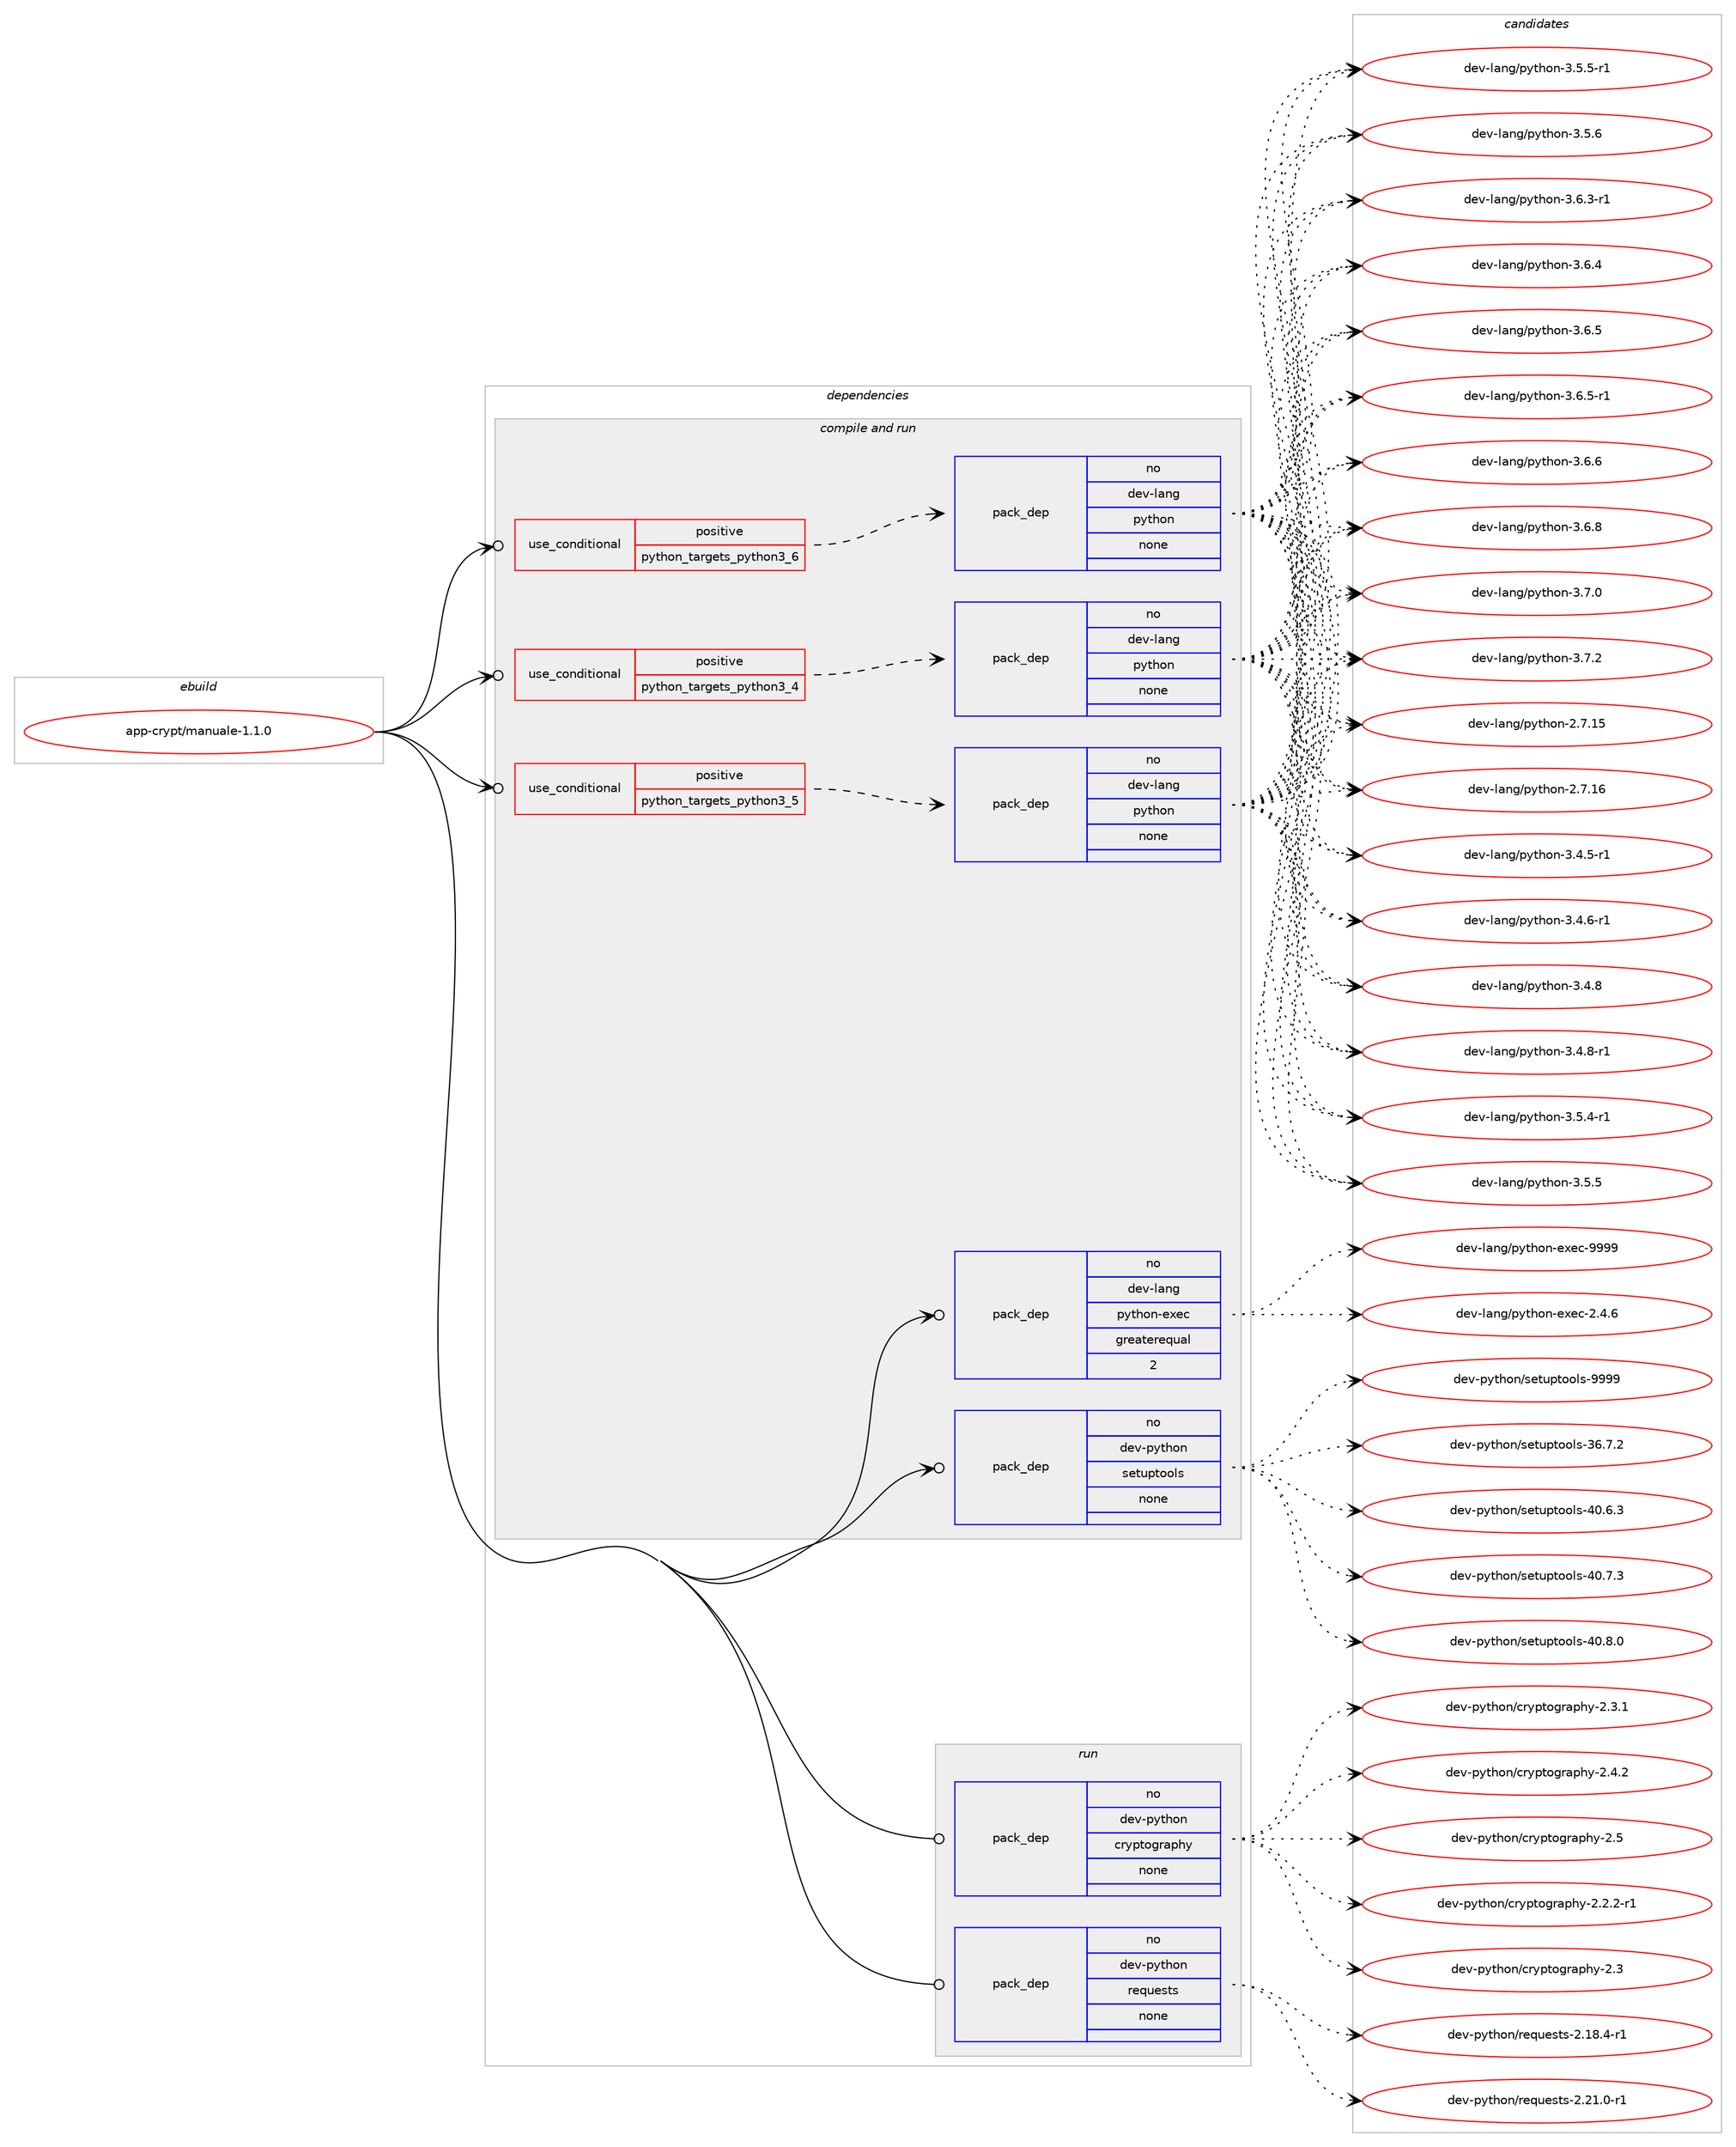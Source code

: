 digraph prolog {

# *************
# Graph options
# *************

newrank=true;
concentrate=true;
compound=true;
graph [rankdir=LR,fontname=Helvetica,fontsize=10,ranksep=1.5];#, ranksep=2.5, nodesep=0.2];
edge  [arrowhead=vee];
node  [fontname=Helvetica,fontsize=10];

# **********
# The ebuild
# **********

subgraph cluster_leftcol {
color=gray;
rank=same;
label=<<i>ebuild</i>>;
id [label="app-crypt/manuale-1.1.0", color=red, width=4, href="../app-crypt/manuale-1.1.0.svg"];
}

# ****************
# The dependencies
# ****************

subgraph cluster_midcol {
color=gray;
label=<<i>dependencies</i>>;
subgraph cluster_compile {
fillcolor="#eeeeee";
style=filled;
label=<<i>compile</i>>;
}
subgraph cluster_compileandrun {
fillcolor="#eeeeee";
style=filled;
label=<<i>compile and run</i>>;
subgraph cond347803 {
dependency1276230 [label=<<TABLE BORDER="0" CELLBORDER="1" CELLSPACING="0" CELLPADDING="4"><TR><TD ROWSPAN="3" CELLPADDING="10">use_conditional</TD></TR><TR><TD>positive</TD></TR><TR><TD>python_targets_python3_4</TD></TR></TABLE>>, shape=none, color=red];
subgraph pack908595 {
dependency1276231 [label=<<TABLE BORDER="0" CELLBORDER="1" CELLSPACING="0" CELLPADDING="4" WIDTH="220"><TR><TD ROWSPAN="6" CELLPADDING="30">pack_dep</TD></TR><TR><TD WIDTH="110">no</TD></TR><TR><TD>dev-lang</TD></TR><TR><TD>python</TD></TR><TR><TD>none</TD></TR><TR><TD></TD></TR></TABLE>>, shape=none, color=blue];
}
dependency1276230:e -> dependency1276231:w [weight=20,style="dashed",arrowhead="vee"];
}
id:e -> dependency1276230:w [weight=20,style="solid",arrowhead="odotvee"];
subgraph cond347804 {
dependency1276232 [label=<<TABLE BORDER="0" CELLBORDER="1" CELLSPACING="0" CELLPADDING="4"><TR><TD ROWSPAN="3" CELLPADDING="10">use_conditional</TD></TR><TR><TD>positive</TD></TR><TR><TD>python_targets_python3_5</TD></TR></TABLE>>, shape=none, color=red];
subgraph pack908596 {
dependency1276233 [label=<<TABLE BORDER="0" CELLBORDER="1" CELLSPACING="0" CELLPADDING="4" WIDTH="220"><TR><TD ROWSPAN="6" CELLPADDING="30">pack_dep</TD></TR><TR><TD WIDTH="110">no</TD></TR><TR><TD>dev-lang</TD></TR><TR><TD>python</TD></TR><TR><TD>none</TD></TR><TR><TD></TD></TR></TABLE>>, shape=none, color=blue];
}
dependency1276232:e -> dependency1276233:w [weight=20,style="dashed",arrowhead="vee"];
}
id:e -> dependency1276232:w [weight=20,style="solid",arrowhead="odotvee"];
subgraph cond347805 {
dependency1276234 [label=<<TABLE BORDER="0" CELLBORDER="1" CELLSPACING="0" CELLPADDING="4"><TR><TD ROWSPAN="3" CELLPADDING="10">use_conditional</TD></TR><TR><TD>positive</TD></TR><TR><TD>python_targets_python3_6</TD></TR></TABLE>>, shape=none, color=red];
subgraph pack908597 {
dependency1276235 [label=<<TABLE BORDER="0" CELLBORDER="1" CELLSPACING="0" CELLPADDING="4" WIDTH="220"><TR><TD ROWSPAN="6" CELLPADDING="30">pack_dep</TD></TR><TR><TD WIDTH="110">no</TD></TR><TR><TD>dev-lang</TD></TR><TR><TD>python</TD></TR><TR><TD>none</TD></TR><TR><TD></TD></TR></TABLE>>, shape=none, color=blue];
}
dependency1276234:e -> dependency1276235:w [weight=20,style="dashed",arrowhead="vee"];
}
id:e -> dependency1276234:w [weight=20,style="solid",arrowhead="odotvee"];
subgraph pack908598 {
dependency1276236 [label=<<TABLE BORDER="0" CELLBORDER="1" CELLSPACING="0" CELLPADDING="4" WIDTH="220"><TR><TD ROWSPAN="6" CELLPADDING="30">pack_dep</TD></TR><TR><TD WIDTH="110">no</TD></TR><TR><TD>dev-lang</TD></TR><TR><TD>python-exec</TD></TR><TR><TD>greaterequal</TD></TR><TR><TD>2</TD></TR></TABLE>>, shape=none, color=blue];
}
id:e -> dependency1276236:w [weight=20,style="solid",arrowhead="odotvee"];
subgraph pack908599 {
dependency1276237 [label=<<TABLE BORDER="0" CELLBORDER="1" CELLSPACING="0" CELLPADDING="4" WIDTH="220"><TR><TD ROWSPAN="6" CELLPADDING="30">pack_dep</TD></TR><TR><TD WIDTH="110">no</TD></TR><TR><TD>dev-python</TD></TR><TR><TD>setuptools</TD></TR><TR><TD>none</TD></TR><TR><TD></TD></TR></TABLE>>, shape=none, color=blue];
}
id:e -> dependency1276237:w [weight=20,style="solid",arrowhead="odotvee"];
}
subgraph cluster_run {
fillcolor="#eeeeee";
style=filled;
label=<<i>run</i>>;
subgraph pack908600 {
dependency1276238 [label=<<TABLE BORDER="0" CELLBORDER="1" CELLSPACING="0" CELLPADDING="4" WIDTH="220"><TR><TD ROWSPAN="6" CELLPADDING="30">pack_dep</TD></TR><TR><TD WIDTH="110">no</TD></TR><TR><TD>dev-python</TD></TR><TR><TD>cryptography</TD></TR><TR><TD>none</TD></TR><TR><TD></TD></TR></TABLE>>, shape=none, color=blue];
}
id:e -> dependency1276238:w [weight=20,style="solid",arrowhead="odot"];
subgraph pack908601 {
dependency1276239 [label=<<TABLE BORDER="0" CELLBORDER="1" CELLSPACING="0" CELLPADDING="4" WIDTH="220"><TR><TD ROWSPAN="6" CELLPADDING="30">pack_dep</TD></TR><TR><TD WIDTH="110">no</TD></TR><TR><TD>dev-python</TD></TR><TR><TD>requests</TD></TR><TR><TD>none</TD></TR><TR><TD></TD></TR></TABLE>>, shape=none, color=blue];
}
id:e -> dependency1276239:w [weight=20,style="solid",arrowhead="odot"];
}
}

# **************
# The candidates
# **************

subgraph cluster_choices {
rank=same;
color=gray;
label=<<i>candidates</i>>;

subgraph choice908595 {
color=black;
nodesep=1;
choice10010111845108971101034711212111610411111045504655464953 [label="dev-lang/python-2.7.15", color=red, width=4,href="../dev-lang/python-2.7.15.svg"];
choice10010111845108971101034711212111610411111045504655464954 [label="dev-lang/python-2.7.16", color=red, width=4,href="../dev-lang/python-2.7.16.svg"];
choice1001011184510897110103471121211161041111104551465246534511449 [label="dev-lang/python-3.4.5-r1", color=red, width=4,href="../dev-lang/python-3.4.5-r1.svg"];
choice1001011184510897110103471121211161041111104551465246544511449 [label="dev-lang/python-3.4.6-r1", color=red, width=4,href="../dev-lang/python-3.4.6-r1.svg"];
choice100101118451089711010347112121116104111110455146524656 [label="dev-lang/python-3.4.8", color=red, width=4,href="../dev-lang/python-3.4.8.svg"];
choice1001011184510897110103471121211161041111104551465246564511449 [label="dev-lang/python-3.4.8-r1", color=red, width=4,href="../dev-lang/python-3.4.8-r1.svg"];
choice1001011184510897110103471121211161041111104551465346524511449 [label="dev-lang/python-3.5.4-r1", color=red, width=4,href="../dev-lang/python-3.5.4-r1.svg"];
choice100101118451089711010347112121116104111110455146534653 [label="dev-lang/python-3.5.5", color=red, width=4,href="../dev-lang/python-3.5.5.svg"];
choice1001011184510897110103471121211161041111104551465346534511449 [label="dev-lang/python-3.5.5-r1", color=red, width=4,href="../dev-lang/python-3.5.5-r1.svg"];
choice100101118451089711010347112121116104111110455146534654 [label="dev-lang/python-3.5.6", color=red, width=4,href="../dev-lang/python-3.5.6.svg"];
choice1001011184510897110103471121211161041111104551465446514511449 [label="dev-lang/python-3.6.3-r1", color=red, width=4,href="../dev-lang/python-3.6.3-r1.svg"];
choice100101118451089711010347112121116104111110455146544652 [label="dev-lang/python-3.6.4", color=red, width=4,href="../dev-lang/python-3.6.4.svg"];
choice100101118451089711010347112121116104111110455146544653 [label="dev-lang/python-3.6.5", color=red, width=4,href="../dev-lang/python-3.6.5.svg"];
choice1001011184510897110103471121211161041111104551465446534511449 [label="dev-lang/python-3.6.5-r1", color=red, width=4,href="../dev-lang/python-3.6.5-r1.svg"];
choice100101118451089711010347112121116104111110455146544654 [label="dev-lang/python-3.6.6", color=red, width=4,href="../dev-lang/python-3.6.6.svg"];
choice100101118451089711010347112121116104111110455146544656 [label="dev-lang/python-3.6.8", color=red, width=4,href="../dev-lang/python-3.6.8.svg"];
choice100101118451089711010347112121116104111110455146554648 [label="dev-lang/python-3.7.0", color=red, width=4,href="../dev-lang/python-3.7.0.svg"];
choice100101118451089711010347112121116104111110455146554650 [label="dev-lang/python-3.7.2", color=red, width=4,href="../dev-lang/python-3.7.2.svg"];
dependency1276231:e -> choice10010111845108971101034711212111610411111045504655464953:w [style=dotted,weight="100"];
dependency1276231:e -> choice10010111845108971101034711212111610411111045504655464954:w [style=dotted,weight="100"];
dependency1276231:e -> choice1001011184510897110103471121211161041111104551465246534511449:w [style=dotted,weight="100"];
dependency1276231:e -> choice1001011184510897110103471121211161041111104551465246544511449:w [style=dotted,weight="100"];
dependency1276231:e -> choice100101118451089711010347112121116104111110455146524656:w [style=dotted,weight="100"];
dependency1276231:e -> choice1001011184510897110103471121211161041111104551465246564511449:w [style=dotted,weight="100"];
dependency1276231:e -> choice1001011184510897110103471121211161041111104551465346524511449:w [style=dotted,weight="100"];
dependency1276231:e -> choice100101118451089711010347112121116104111110455146534653:w [style=dotted,weight="100"];
dependency1276231:e -> choice1001011184510897110103471121211161041111104551465346534511449:w [style=dotted,weight="100"];
dependency1276231:e -> choice100101118451089711010347112121116104111110455146534654:w [style=dotted,weight="100"];
dependency1276231:e -> choice1001011184510897110103471121211161041111104551465446514511449:w [style=dotted,weight="100"];
dependency1276231:e -> choice100101118451089711010347112121116104111110455146544652:w [style=dotted,weight="100"];
dependency1276231:e -> choice100101118451089711010347112121116104111110455146544653:w [style=dotted,weight="100"];
dependency1276231:e -> choice1001011184510897110103471121211161041111104551465446534511449:w [style=dotted,weight="100"];
dependency1276231:e -> choice100101118451089711010347112121116104111110455146544654:w [style=dotted,weight="100"];
dependency1276231:e -> choice100101118451089711010347112121116104111110455146544656:w [style=dotted,weight="100"];
dependency1276231:e -> choice100101118451089711010347112121116104111110455146554648:w [style=dotted,weight="100"];
dependency1276231:e -> choice100101118451089711010347112121116104111110455146554650:w [style=dotted,weight="100"];
}
subgraph choice908596 {
color=black;
nodesep=1;
choice10010111845108971101034711212111610411111045504655464953 [label="dev-lang/python-2.7.15", color=red, width=4,href="../dev-lang/python-2.7.15.svg"];
choice10010111845108971101034711212111610411111045504655464954 [label="dev-lang/python-2.7.16", color=red, width=4,href="../dev-lang/python-2.7.16.svg"];
choice1001011184510897110103471121211161041111104551465246534511449 [label="dev-lang/python-3.4.5-r1", color=red, width=4,href="../dev-lang/python-3.4.5-r1.svg"];
choice1001011184510897110103471121211161041111104551465246544511449 [label="dev-lang/python-3.4.6-r1", color=red, width=4,href="../dev-lang/python-3.4.6-r1.svg"];
choice100101118451089711010347112121116104111110455146524656 [label="dev-lang/python-3.4.8", color=red, width=4,href="../dev-lang/python-3.4.8.svg"];
choice1001011184510897110103471121211161041111104551465246564511449 [label="dev-lang/python-3.4.8-r1", color=red, width=4,href="../dev-lang/python-3.4.8-r1.svg"];
choice1001011184510897110103471121211161041111104551465346524511449 [label="dev-lang/python-3.5.4-r1", color=red, width=4,href="../dev-lang/python-3.5.4-r1.svg"];
choice100101118451089711010347112121116104111110455146534653 [label="dev-lang/python-3.5.5", color=red, width=4,href="../dev-lang/python-3.5.5.svg"];
choice1001011184510897110103471121211161041111104551465346534511449 [label="dev-lang/python-3.5.5-r1", color=red, width=4,href="../dev-lang/python-3.5.5-r1.svg"];
choice100101118451089711010347112121116104111110455146534654 [label="dev-lang/python-3.5.6", color=red, width=4,href="../dev-lang/python-3.5.6.svg"];
choice1001011184510897110103471121211161041111104551465446514511449 [label="dev-lang/python-3.6.3-r1", color=red, width=4,href="../dev-lang/python-3.6.3-r1.svg"];
choice100101118451089711010347112121116104111110455146544652 [label="dev-lang/python-3.6.4", color=red, width=4,href="../dev-lang/python-3.6.4.svg"];
choice100101118451089711010347112121116104111110455146544653 [label="dev-lang/python-3.6.5", color=red, width=4,href="../dev-lang/python-3.6.5.svg"];
choice1001011184510897110103471121211161041111104551465446534511449 [label="dev-lang/python-3.6.5-r1", color=red, width=4,href="../dev-lang/python-3.6.5-r1.svg"];
choice100101118451089711010347112121116104111110455146544654 [label="dev-lang/python-3.6.6", color=red, width=4,href="../dev-lang/python-3.6.6.svg"];
choice100101118451089711010347112121116104111110455146544656 [label="dev-lang/python-3.6.8", color=red, width=4,href="../dev-lang/python-3.6.8.svg"];
choice100101118451089711010347112121116104111110455146554648 [label="dev-lang/python-3.7.0", color=red, width=4,href="../dev-lang/python-3.7.0.svg"];
choice100101118451089711010347112121116104111110455146554650 [label="dev-lang/python-3.7.2", color=red, width=4,href="../dev-lang/python-3.7.2.svg"];
dependency1276233:e -> choice10010111845108971101034711212111610411111045504655464953:w [style=dotted,weight="100"];
dependency1276233:e -> choice10010111845108971101034711212111610411111045504655464954:w [style=dotted,weight="100"];
dependency1276233:e -> choice1001011184510897110103471121211161041111104551465246534511449:w [style=dotted,weight="100"];
dependency1276233:e -> choice1001011184510897110103471121211161041111104551465246544511449:w [style=dotted,weight="100"];
dependency1276233:e -> choice100101118451089711010347112121116104111110455146524656:w [style=dotted,weight="100"];
dependency1276233:e -> choice1001011184510897110103471121211161041111104551465246564511449:w [style=dotted,weight="100"];
dependency1276233:e -> choice1001011184510897110103471121211161041111104551465346524511449:w [style=dotted,weight="100"];
dependency1276233:e -> choice100101118451089711010347112121116104111110455146534653:w [style=dotted,weight="100"];
dependency1276233:e -> choice1001011184510897110103471121211161041111104551465346534511449:w [style=dotted,weight="100"];
dependency1276233:e -> choice100101118451089711010347112121116104111110455146534654:w [style=dotted,weight="100"];
dependency1276233:e -> choice1001011184510897110103471121211161041111104551465446514511449:w [style=dotted,weight="100"];
dependency1276233:e -> choice100101118451089711010347112121116104111110455146544652:w [style=dotted,weight="100"];
dependency1276233:e -> choice100101118451089711010347112121116104111110455146544653:w [style=dotted,weight="100"];
dependency1276233:e -> choice1001011184510897110103471121211161041111104551465446534511449:w [style=dotted,weight="100"];
dependency1276233:e -> choice100101118451089711010347112121116104111110455146544654:w [style=dotted,weight="100"];
dependency1276233:e -> choice100101118451089711010347112121116104111110455146544656:w [style=dotted,weight="100"];
dependency1276233:e -> choice100101118451089711010347112121116104111110455146554648:w [style=dotted,weight="100"];
dependency1276233:e -> choice100101118451089711010347112121116104111110455146554650:w [style=dotted,weight="100"];
}
subgraph choice908597 {
color=black;
nodesep=1;
choice10010111845108971101034711212111610411111045504655464953 [label="dev-lang/python-2.7.15", color=red, width=4,href="../dev-lang/python-2.7.15.svg"];
choice10010111845108971101034711212111610411111045504655464954 [label="dev-lang/python-2.7.16", color=red, width=4,href="../dev-lang/python-2.7.16.svg"];
choice1001011184510897110103471121211161041111104551465246534511449 [label="dev-lang/python-3.4.5-r1", color=red, width=4,href="../dev-lang/python-3.4.5-r1.svg"];
choice1001011184510897110103471121211161041111104551465246544511449 [label="dev-lang/python-3.4.6-r1", color=red, width=4,href="../dev-lang/python-3.4.6-r1.svg"];
choice100101118451089711010347112121116104111110455146524656 [label="dev-lang/python-3.4.8", color=red, width=4,href="../dev-lang/python-3.4.8.svg"];
choice1001011184510897110103471121211161041111104551465246564511449 [label="dev-lang/python-3.4.8-r1", color=red, width=4,href="../dev-lang/python-3.4.8-r1.svg"];
choice1001011184510897110103471121211161041111104551465346524511449 [label="dev-lang/python-3.5.4-r1", color=red, width=4,href="../dev-lang/python-3.5.4-r1.svg"];
choice100101118451089711010347112121116104111110455146534653 [label="dev-lang/python-3.5.5", color=red, width=4,href="../dev-lang/python-3.5.5.svg"];
choice1001011184510897110103471121211161041111104551465346534511449 [label="dev-lang/python-3.5.5-r1", color=red, width=4,href="../dev-lang/python-3.5.5-r1.svg"];
choice100101118451089711010347112121116104111110455146534654 [label="dev-lang/python-3.5.6", color=red, width=4,href="../dev-lang/python-3.5.6.svg"];
choice1001011184510897110103471121211161041111104551465446514511449 [label="dev-lang/python-3.6.3-r1", color=red, width=4,href="../dev-lang/python-3.6.3-r1.svg"];
choice100101118451089711010347112121116104111110455146544652 [label="dev-lang/python-3.6.4", color=red, width=4,href="../dev-lang/python-3.6.4.svg"];
choice100101118451089711010347112121116104111110455146544653 [label="dev-lang/python-3.6.5", color=red, width=4,href="../dev-lang/python-3.6.5.svg"];
choice1001011184510897110103471121211161041111104551465446534511449 [label="dev-lang/python-3.6.5-r1", color=red, width=4,href="../dev-lang/python-3.6.5-r1.svg"];
choice100101118451089711010347112121116104111110455146544654 [label="dev-lang/python-3.6.6", color=red, width=4,href="../dev-lang/python-3.6.6.svg"];
choice100101118451089711010347112121116104111110455146544656 [label="dev-lang/python-3.6.8", color=red, width=4,href="../dev-lang/python-3.6.8.svg"];
choice100101118451089711010347112121116104111110455146554648 [label="dev-lang/python-3.7.0", color=red, width=4,href="../dev-lang/python-3.7.0.svg"];
choice100101118451089711010347112121116104111110455146554650 [label="dev-lang/python-3.7.2", color=red, width=4,href="../dev-lang/python-3.7.2.svg"];
dependency1276235:e -> choice10010111845108971101034711212111610411111045504655464953:w [style=dotted,weight="100"];
dependency1276235:e -> choice10010111845108971101034711212111610411111045504655464954:w [style=dotted,weight="100"];
dependency1276235:e -> choice1001011184510897110103471121211161041111104551465246534511449:w [style=dotted,weight="100"];
dependency1276235:e -> choice1001011184510897110103471121211161041111104551465246544511449:w [style=dotted,weight="100"];
dependency1276235:e -> choice100101118451089711010347112121116104111110455146524656:w [style=dotted,weight="100"];
dependency1276235:e -> choice1001011184510897110103471121211161041111104551465246564511449:w [style=dotted,weight="100"];
dependency1276235:e -> choice1001011184510897110103471121211161041111104551465346524511449:w [style=dotted,weight="100"];
dependency1276235:e -> choice100101118451089711010347112121116104111110455146534653:w [style=dotted,weight="100"];
dependency1276235:e -> choice1001011184510897110103471121211161041111104551465346534511449:w [style=dotted,weight="100"];
dependency1276235:e -> choice100101118451089711010347112121116104111110455146534654:w [style=dotted,weight="100"];
dependency1276235:e -> choice1001011184510897110103471121211161041111104551465446514511449:w [style=dotted,weight="100"];
dependency1276235:e -> choice100101118451089711010347112121116104111110455146544652:w [style=dotted,weight="100"];
dependency1276235:e -> choice100101118451089711010347112121116104111110455146544653:w [style=dotted,weight="100"];
dependency1276235:e -> choice1001011184510897110103471121211161041111104551465446534511449:w [style=dotted,weight="100"];
dependency1276235:e -> choice100101118451089711010347112121116104111110455146544654:w [style=dotted,weight="100"];
dependency1276235:e -> choice100101118451089711010347112121116104111110455146544656:w [style=dotted,weight="100"];
dependency1276235:e -> choice100101118451089711010347112121116104111110455146554648:w [style=dotted,weight="100"];
dependency1276235:e -> choice100101118451089711010347112121116104111110455146554650:w [style=dotted,weight="100"];
}
subgraph choice908598 {
color=black;
nodesep=1;
choice1001011184510897110103471121211161041111104510112010199455046524654 [label="dev-lang/python-exec-2.4.6", color=red, width=4,href="../dev-lang/python-exec-2.4.6.svg"];
choice10010111845108971101034711212111610411111045101120101994557575757 [label="dev-lang/python-exec-9999", color=red, width=4,href="../dev-lang/python-exec-9999.svg"];
dependency1276236:e -> choice1001011184510897110103471121211161041111104510112010199455046524654:w [style=dotted,weight="100"];
dependency1276236:e -> choice10010111845108971101034711212111610411111045101120101994557575757:w [style=dotted,weight="100"];
}
subgraph choice908599 {
color=black;
nodesep=1;
choice100101118451121211161041111104711510111611711211611111110811545515446554650 [label="dev-python/setuptools-36.7.2", color=red, width=4,href="../dev-python/setuptools-36.7.2.svg"];
choice100101118451121211161041111104711510111611711211611111110811545524846544651 [label="dev-python/setuptools-40.6.3", color=red, width=4,href="../dev-python/setuptools-40.6.3.svg"];
choice100101118451121211161041111104711510111611711211611111110811545524846554651 [label="dev-python/setuptools-40.7.3", color=red, width=4,href="../dev-python/setuptools-40.7.3.svg"];
choice100101118451121211161041111104711510111611711211611111110811545524846564648 [label="dev-python/setuptools-40.8.0", color=red, width=4,href="../dev-python/setuptools-40.8.0.svg"];
choice10010111845112121116104111110471151011161171121161111111081154557575757 [label="dev-python/setuptools-9999", color=red, width=4,href="../dev-python/setuptools-9999.svg"];
dependency1276237:e -> choice100101118451121211161041111104711510111611711211611111110811545515446554650:w [style=dotted,weight="100"];
dependency1276237:e -> choice100101118451121211161041111104711510111611711211611111110811545524846544651:w [style=dotted,weight="100"];
dependency1276237:e -> choice100101118451121211161041111104711510111611711211611111110811545524846554651:w [style=dotted,weight="100"];
dependency1276237:e -> choice100101118451121211161041111104711510111611711211611111110811545524846564648:w [style=dotted,weight="100"];
dependency1276237:e -> choice10010111845112121116104111110471151011161171121161111111081154557575757:w [style=dotted,weight="100"];
}
subgraph choice908600 {
color=black;
nodesep=1;
choice100101118451121211161041111104799114121112116111103114971121041214550465046504511449 [label="dev-python/cryptography-2.2.2-r1", color=red, width=4,href="../dev-python/cryptography-2.2.2-r1.svg"];
choice1001011184511212111610411111047991141211121161111031149711210412145504651 [label="dev-python/cryptography-2.3", color=red, width=4,href="../dev-python/cryptography-2.3.svg"];
choice10010111845112121116104111110479911412111211611110311497112104121455046514649 [label="dev-python/cryptography-2.3.1", color=red, width=4,href="../dev-python/cryptography-2.3.1.svg"];
choice10010111845112121116104111110479911412111211611110311497112104121455046524650 [label="dev-python/cryptography-2.4.2", color=red, width=4,href="../dev-python/cryptography-2.4.2.svg"];
choice1001011184511212111610411111047991141211121161111031149711210412145504653 [label="dev-python/cryptography-2.5", color=red, width=4,href="../dev-python/cryptography-2.5.svg"];
dependency1276238:e -> choice100101118451121211161041111104799114121112116111103114971121041214550465046504511449:w [style=dotted,weight="100"];
dependency1276238:e -> choice1001011184511212111610411111047991141211121161111031149711210412145504651:w [style=dotted,weight="100"];
dependency1276238:e -> choice10010111845112121116104111110479911412111211611110311497112104121455046514649:w [style=dotted,weight="100"];
dependency1276238:e -> choice10010111845112121116104111110479911412111211611110311497112104121455046524650:w [style=dotted,weight="100"];
dependency1276238:e -> choice1001011184511212111610411111047991141211121161111031149711210412145504653:w [style=dotted,weight="100"];
}
subgraph choice908601 {
color=black;
nodesep=1;
choice1001011184511212111610411111047114101113117101115116115455046495646524511449 [label="dev-python/requests-2.18.4-r1", color=red, width=4,href="../dev-python/requests-2.18.4-r1.svg"];
choice1001011184511212111610411111047114101113117101115116115455046504946484511449 [label="dev-python/requests-2.21.0-r1", color=red, width=4,href="../dev-python/requests-2.21.0-r1.svg"];
dependency1276239:e -> choice1001011184511212111610411111047114101113117101115116115455046495646524511449:w [style=dotted,weight="100"];
dependency1276239:e -> choice1001011184511212111610411111047114101113117101115116115455046504946484511449:w [style=dotted,weight="100"];
}
}

}
